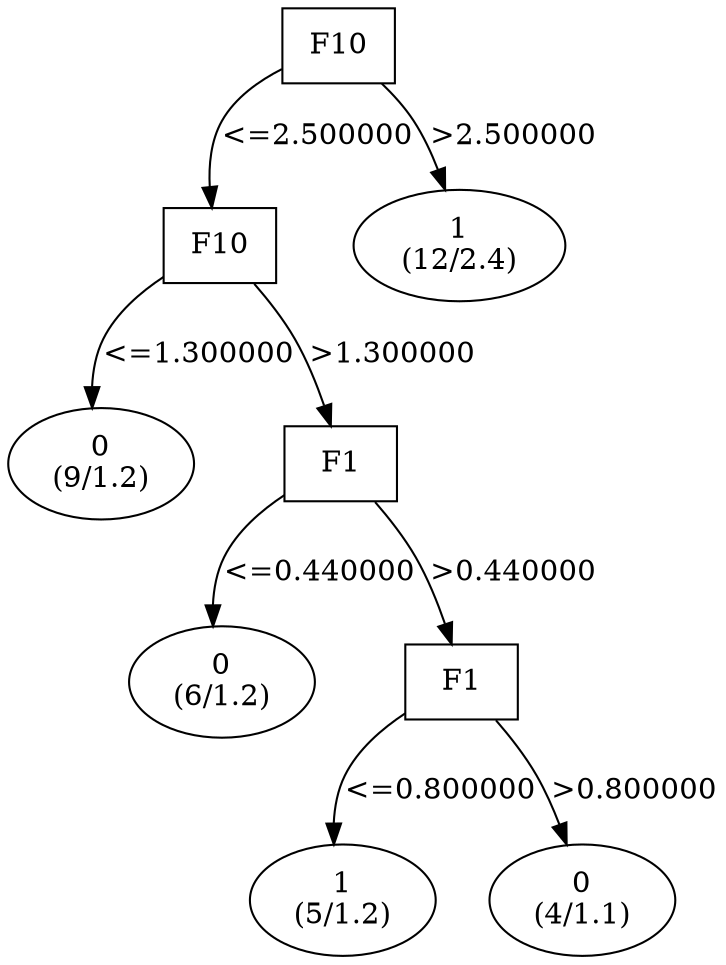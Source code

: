 digraph YaDT {
n0 [ shape=box, label="F10\n"]
n0 -> n1 [label="<=2.500000"]
n1 [ shape=box, label="F10\n"]
n1 -> n2 [label="<=1.300000"]
n2 [ shape=ellipse, label="0\n(9/1.2)"]
n1 -> n3 [label=">1.300000"]
n3 [ shape=box, label="F1\n"]
n3 -> n4 [label="<=0.440000"]
n4 [ shape=ellipse, label="0\n(6/1.2)"]
n3 -> n5 [label=">0.440000"]
n5 [ shape=box, label="F1\n"]
n5 -> n6 [label="<=0.800000"]
n6 [ shape=ellipse, label="1\n(5/1.2)"]
n5 -> n7 [label=">0.800000"]
n7 [ shape=ellipse, label="0\n(4/1.1)"]
n0 -> n11 [label=">2.500000"]
n11 [ shape=ellipse, label="1\n(12/2.4)"]
}
